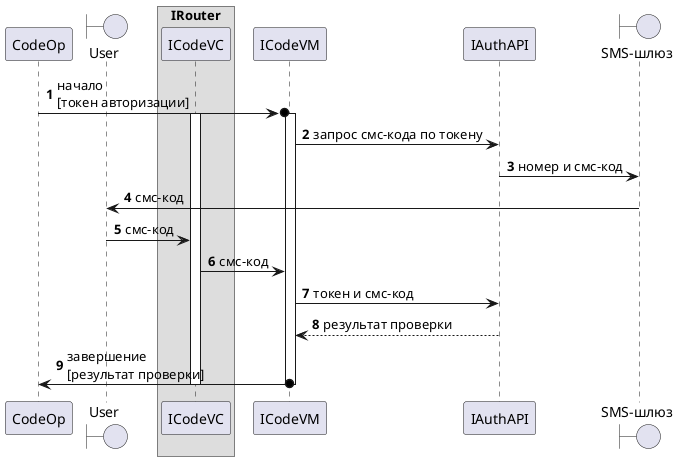 @startuml code_token_op
skinparam maxMessageSize 200
autonumber

participant "CodeOp" as codeOp order 10
boundary "User" as user order 20
box "IRouter"
participant "ICodeVС" as codeVC order 30
end box
participant "ICodeVM" as codeVM order 40
participant "IAuthAPI" as authApi order 50
boundary "SMS-шлюз" as smsGate order 60

codeOp->o codeVM: начало\n[токен авторизации]
activate codeVC
activate codeVM
codeVM -> authApi: запрос смс-кода по токену
authApi -> smsGate: номер и смс-код
smsGate -> user: смс-код
user -> codeVC: смс-код
codeVC -> codeVM: смс-код
codeVM -> authApi: токен и смс-код
codeVM <--- authApi: результат проверки
codeOp<-o codeVM: завершение\n[результат проверки]
deactivate codeVM
deactivate codeVC

@enduml
